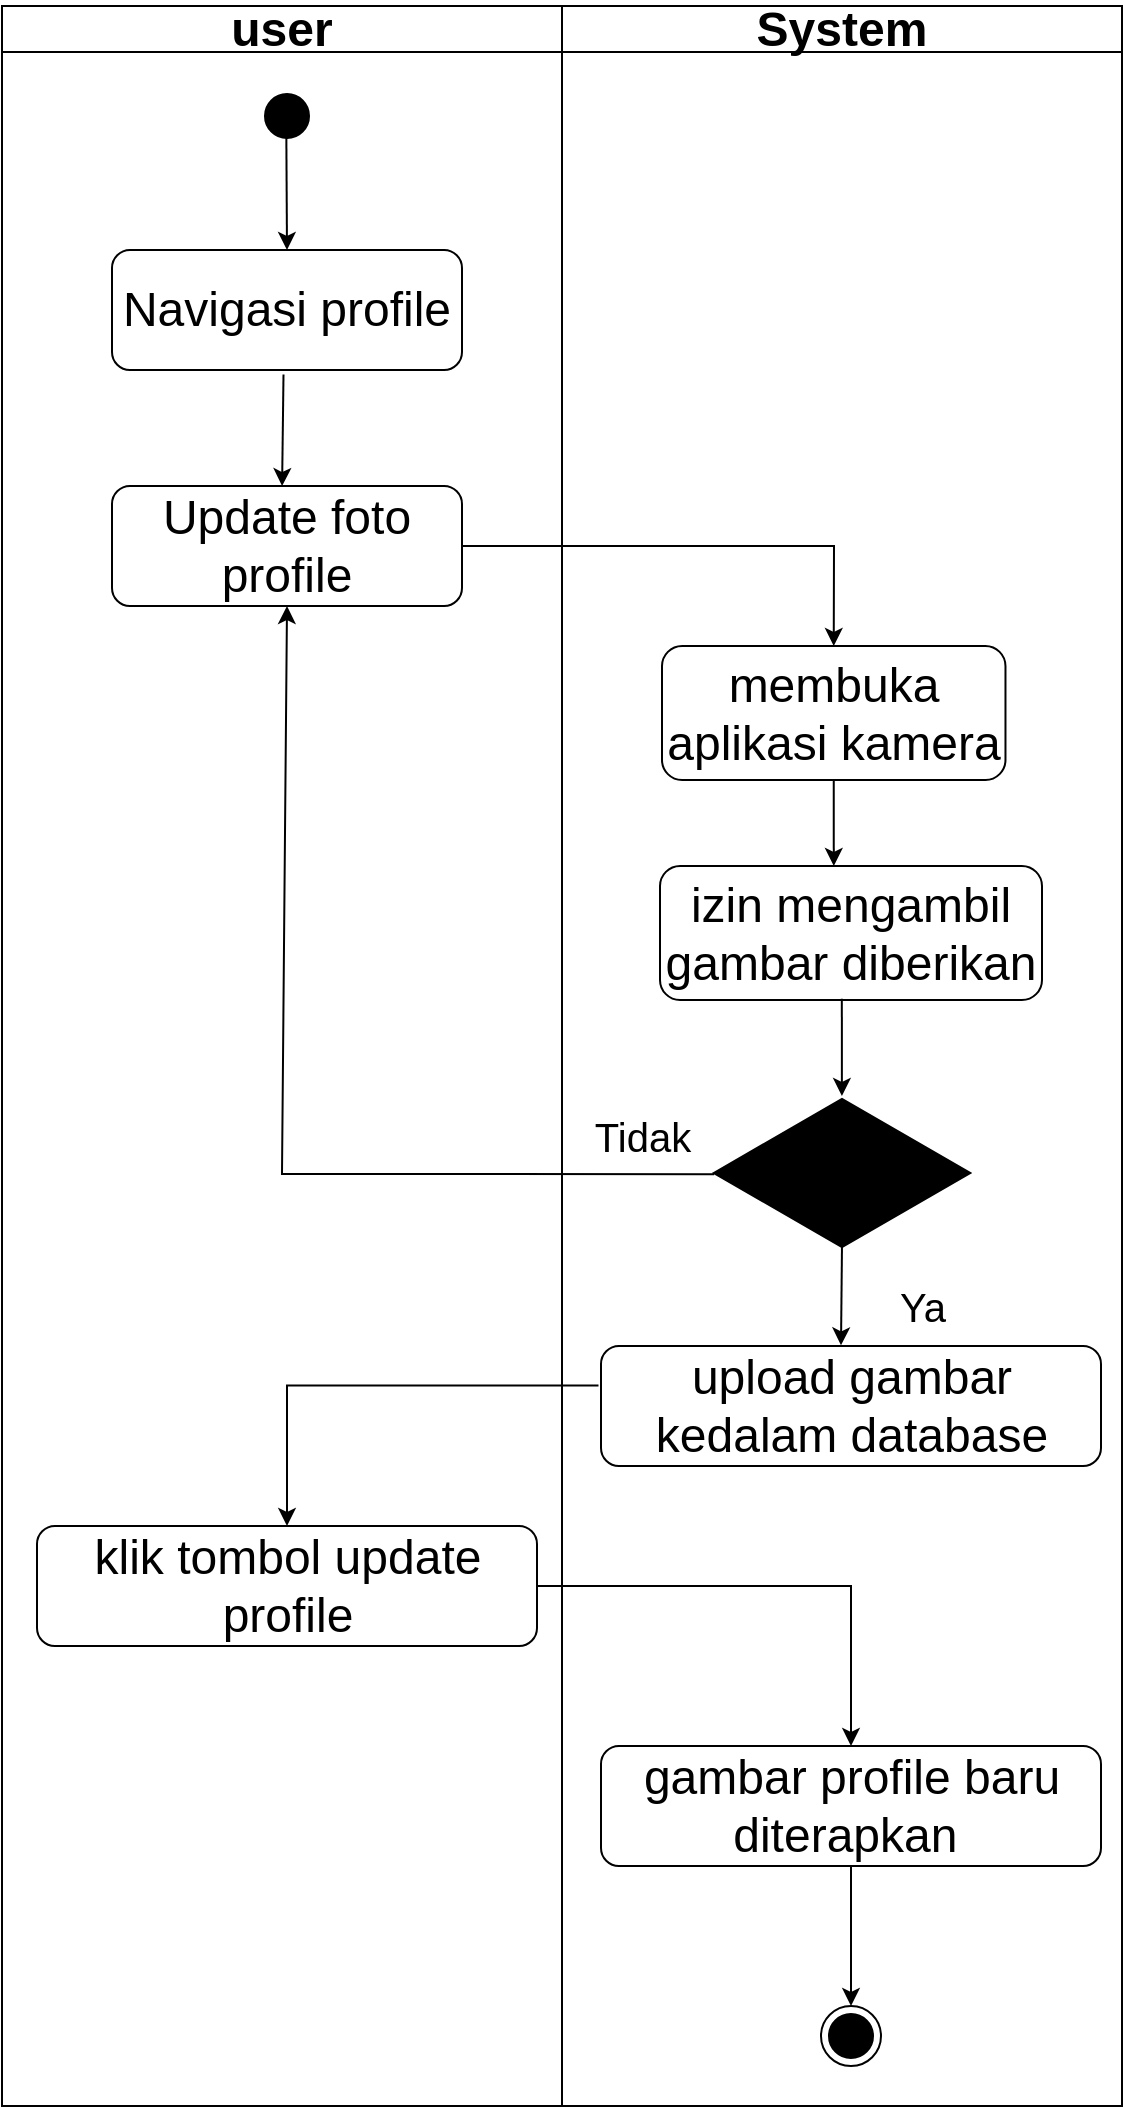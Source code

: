 <mxfile version="17.4.6" type="device"><diagram name="Page-1" id="e7e014a7-5840-1c2e-5031-d8a46d1fe8dd"><mxGraphModel dx="2585" dy="1500" grid="1" gridSize="10" guides="1" tooltips="1" connect="1" arrows="1" fold="1" page="1" pageScale="1" pageWidth="1654" pageHeight="1169" background="none" math="0" shadow="0"><root><mxCell id="0"/><mxCell id="1" parent="0"/><mxCell id="2" value="user" style="swimlane;whiteSpace=wrap;fontSize=24;startSize=23;" parent="1" vertex="1"><mxGeometry x="130" y="30" width="280" height="1050" as="geometry"/></mxCell><mxCell id="5" value="" style="ellipse;shape=startState;fillColor=#000000;strokeColor=#000000;" parent="2" vertex="1"><mxGeometry x="127.5" y="40" width="30" height="30" as="geometry"/></mxCell><mxCell id="II41K0eMZgXKt3YE9OYh-41" value="&lt;font style=&quot;font-size: 24px&quot;&gt;Navigasi profile&lt;/font&gt;" style="rounded=1;whiteSpace=wrap;html=1;" parent="2" vertex="1"><mxGeometry x="55" y="122" width="175" height="60" as="geometry"/></mxCell><mxCell id="II41K0eMZgXKt3YE9OYh-42" value="" style="endArrow=classic;html=1;rounded=0;exitX=0.489;exitY=0.845;exitDx=0;exitDy=0;entryX=0.5;entryY=0;entryDx=0;entryDy=0;exitPerimeter=0;" parent="2" source="5" target="II41K0eMZgXKt3YE9OYh-41" edge="1"><mxGeometry width="50" height="50" relative="1" as="geometry"><mxPoint x="335.5" y="302" as="sourcePoint"/><mxPoint x="385.5" y="252" as="targetPoint"/></mxGeometry></mxCell><mxCell id="8lOWbgfnWCUgIReYuLv_-10" value="&lt;font style=&quot;font-size: 24px&quot;&gt;Update foto profile&lt;/font&gt;" style="rounded=1;whiteSpace=wrap;html=1;" vertex="1" parent="2"><mxGeometry x="55" y="240" width="175" height="60" as="geometry"/></mxCell><mxCell id="8lOWbgfnWCUgIReYuLv_-11" value="" style="endArrow=classic;html=1;rounded=0;fontSize=24;exitX=0.49;exitY=1.038;exitDx=0;exitDy=0;exitPerimeter=0;entryX=0.486;entryY=0;entryDx=0;entryDy=0;entryPerimeter=0;" edge="1" parent="2" source="II41K0eMZgXKt3YE9OYh-41" target="8lOWbgfnWCUgIReYuLv_-10"><mxGeometry width="50" height="50" relative="1" as="geometry"><mxPoint x="130" y="240" as="sourcePoint"/><mxPoint x="180" y="190" as="targetPoint"/></mxGeometry></mxCell><mxCell id="8lOWbgfnWCUgIReYuLv_-31" value="&lt;font style=&quot;font-size: 24px&quot;&gt;klik tombol update profile&lt;/font&gt;" style="rounded=1;whiteSpace=wrap;html=1;fontSize=10;" vertex="1" parent="2"><mxGeometry x="17.5" y="760" width="250" height="60" as="geometry"/></mxCell><mxCell id="3" value="System" style="swimlane;whiteSpace=wrap;startSize=23;fontSize=24;" parent="1" vertex="1"><mxGeometry x="410" y="30" width="280" height="1050" as="geometry"/></mxCell><mxCell id="II41K0eMZgXKt3YE9OYh-55" value="&lt;font style=&quot;font-size: 24px&quot;&gt;upload gambar kedalam database&lt;/font&gt;" style="rounded=1;whiteSpace=wrap;html=1;fontSize=10;" parent="3" vertex="1"><mxGeometry x="19.5" y="670" width="250" height="60" as="geometry"/></mxCell><mxCell id="Wj1nUQI82RnJlkXifdVC-5" value="&lt;span style=&quot;font-size: 24px&quot;&gt;membuka aplikasi kamera&lt;/span&gt;" style="rounded=1;whiteSpace=wrap;html=1;" parent="3" vertex="1"><mxGeometry x="50.0" y="320" width="171.74" height="67" as="geometry"/></mxCell><mxCell id="8lOWbgfnWCUgIReYuLv_-15" value="" style="html=1;whiteSpace=wrap;aspect=fixed;shape=isoRectangle;fontSize=24;fillColor=#000000;" vertex="1" parent="3"><mxGeometry x="75.83" y="545" width="128.33" height="77" as="geometry"/></mxCell><mxCell id="8lOWbgfnWCUgIReYuLv_-24" value="&lt;span style=&quot;font-size: 24px&quot;&gt;izin mengambil gambar diberikan&lt;/span&gt;" style="rounded=1;whiteSpace=wrap;html=1;" vertex="1" parent="3"><mxGeometry x="49" y="430" width="191" height="67" as="geometry"/></mxCell><mxCell id="8lOWbgfnWCUgIReYuLv_-25" value="" style="endArrow=classic;html=1;rounded=0;fontSize=24;exitX=0.5;exitY=1;exitDx=0;exitDy=0;entryX=0.455;entryY=0;entryDx=0;entryDy=0;entryPerimeter=0;" edge="1" parent="3" source="Wj1nUQI82RnJlkXifdVC-5" target="8lOWbgfnWCUgIReYuLv_-24"><mxGeometry width="50" height="50" relative="1" as="geometry"><mxPoint x="190" y="430" as="sourcePoint"/><mxPoint x="240" y="380" as="targetPoint"/></mxGeometry></mxCell><mxCell id="8lOWbgfnWCUgIReYuLv_-26" value="" style="endArrow=classic;html=1;rounded=0;fontSize=24;exitX=0.476;exitY=0.991;exitDx=0;exitDy=0;exitPerimeter=0;" edge="1" parent="3" source="8lOWbgfnWCUgIReYuLv_-24" target="8lOWbgfnWCUgIReYuLv_-15"><mxGeometry width="50" height="50" relative="1" as="geometry"><mxPoint x="140" y="500" as="sourcePoint"/><mxPoint x="250" y="510" as="targetPoint"/></mxGeometry></mxCell><mxCell id="8lOWbgfnWCUgIReYuLv_-27" value="" style="endArrow=classic;html=1;rounded=0;fontSize=24;exitX=0.5;exitY=0.971;exitDx=0;exitDy=0;exitPerimeter=0;entryX=0.48;entryY=-0.006;entryDx=0;entryDy=0;entryPerimeter=0;" edge="1" parent="3" source="8lOWbgfnWCUgIReYuLv_-15" target="II41K0eMZgXKt3YE9OYh-55"><mxGeometry width="50" height="50" relative="1" as="geometry"><mxPoint x="190" y="670" as="sourcePoint"/><mxPoint x="240" y="620" as="targetPoint"/></mxGeometry></mxCell><mxCell id="8lOWbgfnWCUgIReYuLv_-29" value="&lt;span style=&quot;font-weight: normal&quot;&gt;&lt;font style=&quot;font-size: 20px&quot;&gt;Ya&lt;/font&gt;&lt;/span&gt;" style="text;strokeColor=none;fillColor=none;html=1;fontSize=24;fontStyle=1;verticalAlign=middle;align=center;" vertex="1" parent="3"><mxGeometry x="130" y="630" width="100" height="40" as="geometry"/></mxCell><mxCell id="8lOWbgfnWCUgIReYuLv_-28" value="&lt;span style=&quot;font-weight: normal&quot;&gt;&lt;font style=&quot;font-size: 20px&quot;&gt;Tidak&lt;/font&gt;&lt;/span&gt;" style="text;strokeColor=none;fillColor=none;html=1;fontSize=24;fontStyle=1;verticalAlign=middle;align=center;" vertex="1" parent="3"><mxGeometry x="-10" y="545" width="100" height="40" as="geometry"/></mxCell><mxCell id="8lOWbgfnWCUgIReYuLv_-36" value="&lt;font style=&quot;font-size: 24px&quot;&gt;gambar profile baru diterapkan&amp;nbsp;&lt;/font&gt;" style="rounded=1;whiteSpace=wrap;html=1;fontSize=10;" vertex="1" parent="3"><mxGeometry x="19.5" y="870" width="250" height="60" as="geometry"/></mxCell><mxCell id="II41K0eMZgXKt3YE9OYh-58" value="" style="ellipse;html=1;shape=endState;fillColor=#000000;strokeColor=#000000;fontSize=10;" parent="3" vertex="1"><mxGeometry x="129.5" y="1000" width="30" height="30" as="geometry"/></mxCell><mxCell id="8lOWbgfnWCUgIReYuLv_-40" value="" style="endArrow=classic;html=1;rounded=0;fontSize=20;exitX=0.5;exitY=1;exitDx=0;exitDy=0;entryX=0.5;entryY=0;entryDx=0;entryDy=0;" edge="1" parent="3" source="8lOWbgfnWCUgIReYuLv_-36" target="II41K0eMZgXKt3YE9OYh-58"><mxGeometry width="50" height="50" relative="1" as="geometry"><mxPoint x="210" y="1020" as="sourcePoint"/><mxPoint x="260" y="970" as="targetPoint"/></mxGeometry></mxCell><mxCell id="8lOWbgfnWCUgIReYuLv_-12" value="" style="endArrow=classic;html=1;rounded=0;fontSize=24;exitX=1;exitY=0.5;exitDx=0;exitDy=0;entryX=0.5;entryY=0;entryDx=0;entryDy=0;" edge="1" parent="1" source="8lOWbgfnWCUgIReYuLv_-10" target="Wj1nUQI82RnJlkXifdVC-5"><mxGeometry width="50" height="50" relative="1" as="geometry"><mxPoint x="370" y="330" as="sourcePoint"/><mxPoint x="530" y="300" as="targetPoint"/><Array as="points"><mxPoint x="546" y="300"/></Array></mxGeometry></mxCell><mxCell id="8lOWbgfnWCUgIReYuLv_-30" value="" style="endArrow=classic;html=1;rounded=0;fontSize=24;exitX=0.002;exitY=0.508;exitDx=0;exitDy=0;exitPerimeter=0;entryX=0.5;entryY=1;entryDx=0;entryDy=0;" edge="1" parent="1" source="8lOWbgfnWCUgIReYuLv_-15" target="8lOWbgfnWCUgIReYuLv_-10"><mxGeometry width="50" height="50" relative="1" as="geometry"><mxPoint x="350" y="620" as="sourcePoint"/><mxPoint x="400" y="570" as="targetPoint"/><Array as="points"><mxPoint x="270" y="614"/></Array></mxGeometry></mxCell><mxCell id="8lOWbgfnWCUgIReYuLv_-35" value="" style="edgeStyle=segmentEdgeStyle;endArrow=classic;html=1;rounded=0;fontSize=20;exitX=-0.005;exitY=0.33;exitDx=0;exitDy=0;exitPerimeter=0;entryX=0.5;entryY=0;entryDx=0;entryDy=0;" edge="1" parent="1" source="II41K0eMZgXKt3YE9OYh-55" target="8lOWbgfnWCUgIReYuLv_-31"><mxGeometry width="50" height="50" relative="1" as="geometry"><mxPoint x="350" y="860" as="sourcePoint"/><mxPoint x="400" y="810" as="targetPoint"/></mxGeometry></mxCell><mxCell id="8lOWbgfnWCUgIReYuLv_-37" value="" style="edgeStyle=segmentEdgeStyle;endArrow=classic;html=1;rounded=0;fontSize=20;exitX=1;exitY=0.5;exitDx=0;exitDy=0;" edge="1" parent="1" source="8lOWbgfnWCUgIReYuLv_-31" target="8lOWbgfnWCUgIReYuLv_-36"><mxGeometry width="50" height="50" relative="1" as="geometry"><mxPoint x="490" y="1010" as="sourcePoint"/><mxPoint x="540" y="960" as="targetPoint"/></mxGeometry></mxCell></root></mxGraphModel></diagram></mxfile>